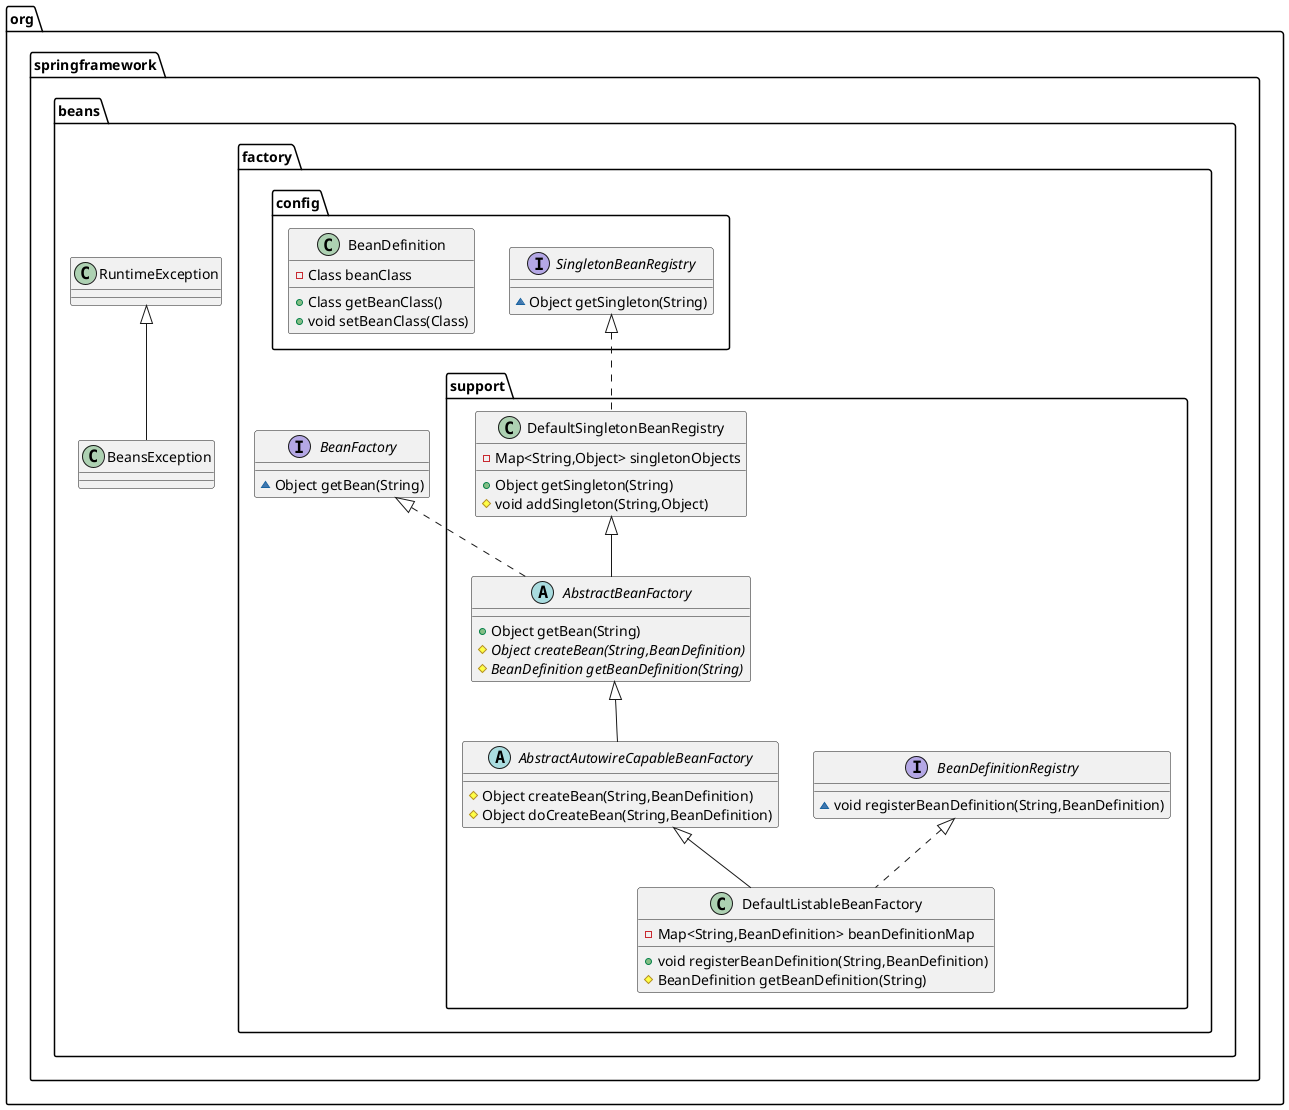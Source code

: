 @startuml
interface org.springframework.beans.factory.config.SingletonBeanRegistry {
~ Object getSingleton(String)
}

interface org.springframework.beans.factory.support.BeanDefinitionRegistry {
~ void registerBeanDefinition(String,BeanDefinition)
}

class org.springframework.beans.BeansException {
}
abstract class org.springframework.beans.factory.support.AbstractBeanFactory {
+ Object getBean(String)
# {abstract}Object createBean(String,BeanDefinition)
# {abstract}BeanDefinition getBeanDefinition(String)
}

class org.springframework.beans.factory.config.BeanDefinition {
- Class beanClass
+ Class getBeanClass()
+ void setBeanClass(Class)
}


interface org.springframework.beans.factory.BeanFactory {
~ Object getBean(String)
}

class org.springframework.beans.factory.support.DefaultSingletonBeanRegistry {
- Map<String,Object> singletonObjects
+ Object getSingleton(String)
# void addSingleton(String,Object)
}


class org.springframework.beans.factory.support.DefaultListableBeanFactory {
- Map<String,BeanDefinition> beanDefinitionMap
+ void registerBeanDefinition(String,BeanDefinition)
# BeanDefinition getBeanDefinition(String)
}


abstract class org.springframework.beans.factory.support.AbstractAutowireCapableBeanFactory {
# Object createBean(String,BeanDefinition)
# Object doCreateBean(String,BeanDefinition)
}



org.springframework.beans.RuntimeException <|-- org.springframework.beans.BeansException
org.springframework.beans.factory.BeanFactory <|.. org.springframework.beans.factory.support.AbstractBeanFactory
org.springframework.beans.factory.support.DefaultSingletonBeanRegistry <|-- org.springframework.beans.factory.support.AbstractBeanFactory
org.springframework.beans.factory.config.SingletonBeanRegistry <|.. org.springframework.beans.factory.support.DefaultSingletonBeanRegistry
org.springframework.beans.factory.support.BeanDefinitionRegistry <|.. org.springframework.beans.factory.support.DefaultListableBeanFactory
org.springframework.beans.factory.support.AbstractAutowireCapableBeanFactory <|-- org.springframework.beans.factory.support.DefaultListableBeanFactory
org.springframework.beans.factory.support.AbstractBeanFactory <|-- org.springframework.beans.factory.support.AbstractAutowireCapableBeanFactory
@enduml